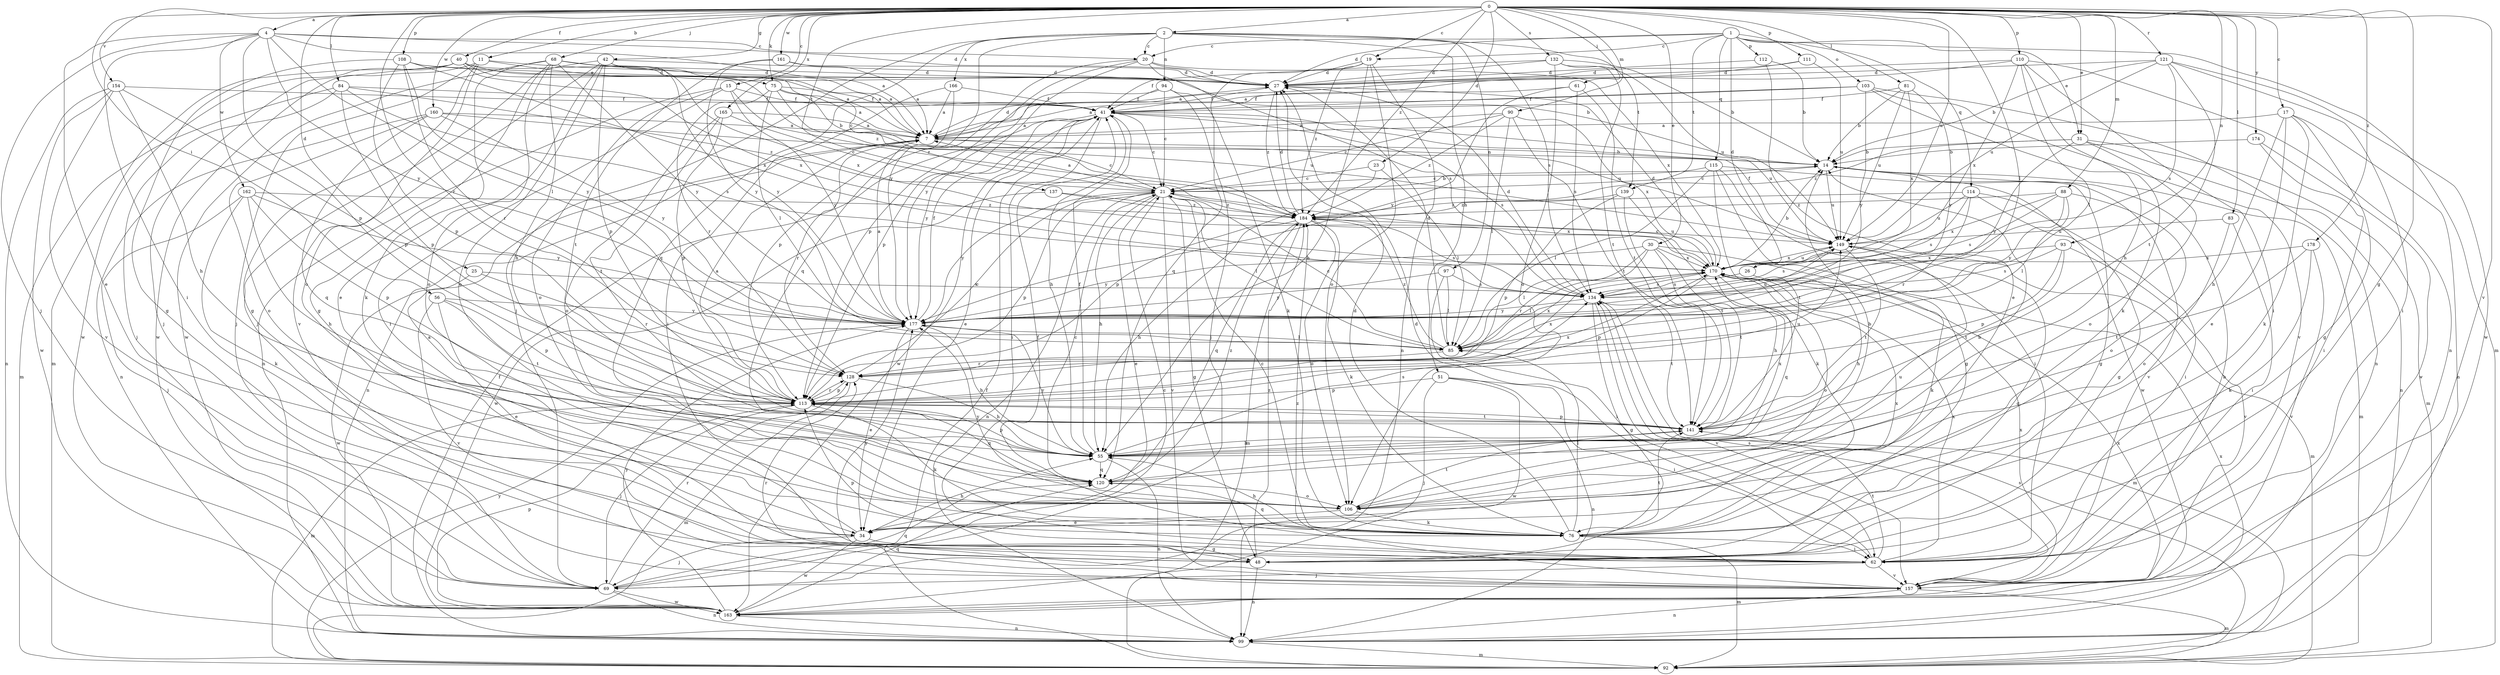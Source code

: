 strict digraph  {
0;
1;
2;
4;
7;
11;
14;
15;
17;
19;
20;
21;
23;
25;
26;
27;
30;
31;
34;
40;
41;
42;
48;
51;
55;
56;
61;
62;
68;
69;
75;
76;
81;
83;
84;
85;
88;
90;
92;
93;
94;
97;
99;
103;
106;
108;
110;
111;
112;
113;
114;
115;
120;
121;
128;
132;
134;
137;
139;
141;
149;
154;
157;
160;
161;
162;
163;
165;
166;
170;
174;
177;
178;
184;
0 -> 2  [label=a];
0 -> 4  [label=a];
0 -> 11  [label=b];
0 -> 15  [label=c];
0 -> 17  [label=c];
0 -> 19  [label=c];
0 -> 23  [label=d];
0 -> 25  [label=d];
0 -> 30  [label=e];
0 -> 31  [label=e];
0 -> 40  [label=f];
0 -> 42  [label=g];
0 -> 48  [label=g];
0 -> 56  [label=i];
0 -> 61  [label=i];
0 -> 68  [label=j];
0 -> 75  [label=k];
0 -> 81  [label=l];
0 -> 83  [label=l];
0 -> 84  [label=l];
0 -> 85  [label=l];
0 -> 88  [label=m];
0 -> 90  [label=m];
0 -> 93  [label=n];
0 -> 108  [label=p];
0 -> 110  [label=p];
0 -> 111  [label=p];
0 -> 121  [label=r];
0 -> 128  [label=r];
0 -> 132  [label=s];
0 -> 137  [label=t];
0 -> 149  [label=u];
0 -> 154  [label=v];
0 -> 157  [label=v];
0 -> 160  [label=w];
0 -> 161  [label=w];
0 -> 165  [label=x];
0 -> 174  [label=y];
0 -> 178  [label=z];
0 -> 184  [label=z];
1 -> 19  [label=c];
1 -> 20  [label=c];
1 -> 26  [label=d];
1 -> 27  [label=d];
1 -> 31  [label=e];
1 -> 92  [label=m];
1 -> 103  [label=o];
1 -> 112  [label=p];
1 -> 114  [label=q];
1 -> 115  [label=q];
1 -> 139  [label=t];
2 -> 20  [label=c];
2 -> 51  [label=h];
2 -> 69  [label=j];
2 -> 94  [label=n];
2 -> 97  [label=n];
2 -> 120  [label=q];
2 -> 134  [label=s];
2 -> 139  [label=t];
2 -> 166  [label=x];
2 -> 177  [label=y];
4 -> 7  [label=a];
4 -> 20  [label=c];
4 -> 27  [label=d];
4 -> 34  [label=e];
4 -> 62  [label=i];
4 -> 69  [label=j];
4 -> 85  [label=l];
4 -> 113  [label=p];
4 -> 162  [label=w];
4 -> 177  [label=y];
7 -> 14  [label=b];
7 -> 21  [label=c];
7 -> 27  [label=d];
7 -> 99  [label=n];
7 -> 128  [label=r];
11 -> 7  [label=a];
11 -> 27  [label=d];
11 -> 48  [label=g];
11 -> 69  [label=j];
11 -> 106  [label=o];
11 -> 163  [label=w];
14 -> 21  [label=c];
14 -> 48  [label=g];
14 -> 92  [label=m];
14 -> 149  [label=u];
14 -> 157  [label=v];
15 -> 41  [label=f];
15 -> 62  [label=i];
15 -> 99  [label=n];
15 -> 106  [label=o];
15 -> 177  [label=y];
15 -> 184  [label=z];
17 -> 7  [label=a];
17 -> 34  [label=e];
17 -> 48  [label=g];
17 -> 55  [label=h];
17 -> 76  [label=k];
17 -> 99  [label=n];
19 -> 27  [label=d];
19 -> 55  [label=h];
19 -> 99  [label=n];
19 -> 106  [label=o];
19 -> 120  [label=q];
19 -> 184  [label=z];
20 -> 27  [label=d];
20 -> 113  [label=p];
20 -> 120  [label=q];
20 -> 134  [label=s];
20 -> 170  [label=x];
20 -> 177  [label=y];
21 -> 7  [label=a];
21 -> 14  [label=b];
21 -> 34  [label=e];
21 -> 48  [label=g];
21 -> 55  [label=h];
21 -> 85  [label=l];
21 -> 99  [label=n];
21 -> 113  [label=p];
21 -> 157  [label=v];
21 -> 177  [label=y];
21 -> 184  [label=z];
23 -> 21  [label=c];
23 -> 85  [label=l];
23 -> 113  [label=p];
25 -> 128  [label=r];
25 -> 134  [label=s];
25 -> 163  [label=w];
26 -> 55  [label=h];
26 -> 134  [label=s];
27 -> 41  [label=f];
27 -> 184  [label=z];
30 -> 55  [label=h];
30 -> 76  [label=k];
30 -> 85  [label=l];
30 -> 128  [label=r];
30 -> 141  [label=t];
30 -> 170  [label=x];
30 -> 177  [label=y];
31 -> 14  [label=b];
31 -> 92  [label=m];
31 -> 99  [label=n];
31 -> 106  [label=o];
31 -> 177  [label=y];
31 -> 184  [label=z];
34 -> 7  [label=a];
34 -> 48  [label=g];
34 -> 55  [label=h];
34 -> 69  [label=j];
34 -> 163  [label=w];
40 -> 14  [label=b];
40 -> 69  [label=j];
40 -> 92  [label=m];
40 -> 163  [label=w];
40 -> 170  [label=x];
40 -> 184  [label=z];
40 -> 75  [label=e];
41 -> 7  [label=a];
41 -> 21  [label=c];
41 -> 34  [label=e];
41 -> 55  [label=h];
41 -> 62  [label=i];
41 -> 134  [label=s];
41 -> 149  [label=u];
41 -> 163  [label=w];
41 -> 177  [label=y];
42 -> 21  [label=c];
42 -> 27  [label=d];
42 -> 34  [label=e];
42 -> 69  [label=j];
42 -> 106  [label=o];
42 -> 113  [label=p];
42 -> 157  [label=v];
42 -> 177  [label=y];
48 -> 99  [label=n];
48 -> 177  [label=y];
48 -> 184  [label=z];
51 -> 62  [label=i];
51 -> 69  [label=j];
51 -> 99  [label=n];
51 -> 113  [label=p];
51 -> 163  [label=w];
55 -> 41  [label=f];
55 -> 99  [label=n];
55 -> 113  [label=p];
55 -> 120  [label=q];
55 -> 134  [label=s];
55 -> 170  [label=x];
55 -> 177  [label=y];
56 -> 34  [label=e];
56 -> 113  [label=p];
56 -> 141  [label=t];
56 -> 157  [label=v];
56 -> 177  [label=y];
61 -> 41  [label=f];
61 -> 134  [label=s];
61 -> 141  [label=t];
61 -> 177  [label=y];
62 -> 27  [label=d];
62 -> 41  [label=f];
62 -> 69  [label=j];
62 -> 113  [label=p];
62 -> 141  [label=t];
62 -> 157  [label=v];
62 -> 170  [label=x];
68 -> 7  [label=a];
68 -> 27  [label=d];
68 -> 48  [label=g];
68 -> 55  [label=h];
68 -> 76  [label=k];
68 -> 106  [label=o];
68 -> 163  [label=w];
68 -> 170  [label=x];
68 -> 177  [label=y];
69 -> 21  [label=c];
69 -> 99  [label=n];
69 -> 120  [label=q];
69 -> 128  [label=r];
69 -> 163  [label=w];
75 -> 7  [label=a];
75 -> 14  [label=b];
75 -> 41  [label=f];
75 -> 85  [label=l];
75 -> 128  [label=r];
75 -> 149  [label=u];
76 -> 21  [label=c];
76 -> 27  [label=d];
76 -> 55  [label=h];
76 -> 62  [label=i];
76 -> 85  [label=l];
76 -> 92  [label=m];
76 -> 120  [label=q];
76 -> 141  [label=t];
76 -> 170  [label=x];
81 -> 14  [label=b];
81 -> 41  [label=f];
81 -> 149  [label=u];
81 -> 170  [label=x];
81 -> 177  [label=y];
83 -> 62  [label=i];
83 -> 106  [label=o];
83 -> 149  [label=u];
84 -> 41  [label=f];
84 -> 69  [label=j];
84 -> 92  [label=m];
84 -> 113  [label=p];
84 -> 134  [label=s];
84 -> 184  [label=z];
85 -> 21  [label=c];
85 -> 27  [label=d];
85 -> 128  [label=r];
85 -> 170  [label=x];
85 -> 184  [label=z];
88 -> 85  [label=l];
88 -> 106  [label=o];
88 -> 134  [label=s];
88 -> 170  [label=x];
88 -> 177  [label=y];
88 -> 184  [label=z];
90 -> 7  [label=a];
90 -> 21  [label=c];
90 -> 85  [label=l];
90 -> 141  [label=t];
90 -> 170  [label=x];
90 -> 184  [label=z];
92 -> 41  [label=f];
92 -> 134  [label=s];
92 -> 177  [label=y];
93 -> 113  [label=p];
93 -> 134  [label=s];
93 -> 141  [label=t];
93 -> 157  [label=v];
93 -> 170  [label=x];
94 -> 21  [label=c];
94 -> 41  [label=f];
94 -> 69  [label=j];
94 -> 76  [label=k];
94 -> 113  [label=p];
97 -> 62  [label=i];
97 -> 85  [label=l];
97 -> 134  [label=s];
97 -> 177  [label=y];
99 -> 41  [label=f];
99 -> 92  [label=m];
99 -> 170  [label=x];
103 -> 7  [label=a];
103 -> 41  [label=f];
103 -> 76  [label=k];
103 -> 99  [label=n];
103 -> 157  [label=v];
103 -> 177  [label=y];
106 -> 14  [label=b];
106 -> 34  [label=e];
106 -> 76  [label=k];
106 -> 141  [label=t];
106 -> 149  [label=u];
106 -> 177  [label=y];
108 -> 7  [label=a];
108 -> 27  [label=d];
108 -> 48  [label=g];
108 -> 113  [label=p];
108 -> 128  [label=r];
108 -> 170  [label=x];
108 -> 177  [label=y];
110 -> 7  [label=a];
110 -> 27  [label=d];
110 -> 55  [label=h];
110 -> 62  [label=i];
110 -> 85  [label=l];
110 -> 99  [label=n];
110 -> 170  [label=x];
111 -> 7  [label=a];
111 -> 27  [label=d];
111 -> 149  [label=u];
112 -> 14  [label=b];
112 -> 27  [label=d];
112 -> 34  [label=e];
113 -> 7  [label=a];
113 -> 69  [label=j];
113 -> 76  [label=k];
113 -> 92  [label=m];
113 -> 120  [label=q];
113 -> 128  [label=r];
113 -> 141  [label=t];
113 -> 149  [label=u];
113 -> 170  [label=x];
114 -> 48  [label=g];
114 -> 62  [label=i];
114 -> 128  [label=r];
114 -> 134  [label=s];
114 -> 149  [label=u];
114 -> 184  [label=z];
115 -> 21  [label=c];
115 -> 48  [label=g];
115 -> 62  [label=i];
115 -> 85  [label=l];
115 -> 141  [label=t];
115 -> 163  [label=w];
120 -> 14  [label=b];
120 -> 21  [label=c];
120 -> 106  [label=o];
120 -> 184  [label=z];
121 -> 14  [label=b];
121 -> 27  [label=d];
121 -> 62  [label=i];
121 -> 134  [label=s];
121 -> 141  [label=t];
121 -> 149  [label=u];
121 -> 163  [label=w];
128 -> 21  [label=c];
128 -> 55  [label=h];
128 -> 92  [label=m];
128 -> 113  [label=p];
128 -> 170  [label=x];
132 -> 14  [label=b];
132 -> 27  [label=d];
132 -> 41  [label=f];
132 -> 106  [label=o];
132 -> 141  [label=t];
132 -> 149  [label=u];
134 -> 27  [label=d];
134 -> 48  [label=g];
134 -> 92  [label=m];
134 -> 141  [label=t];
134 -> 157  [label=v];
134 -> 177  [label=y];
137 -> 163  [label=w];
137 -> 170  [label=x];
137 -> 184  [label=z];
139 -> 76  [label=k];
139 -> 113  [label=p];
139 -> 141  [label=t];
139 -> 184  [label=z];
141 -> 55  [label=h];
141 -> 113  [label=p];
149 -> 41  [label=f];
149 -> 48  [label=g];
149 -> 92  [label=m];
149 -> 134  [label=s];
149 -> 141  [label=t];
149 -> 170  [label=x];
154 -> 41  [label=f];
154 -> 55  [label=h];
154 -> 99  [label=n];
154 -> 113  [label=p];
154 -> 157  [label=v];
154 -> 163  [label=w];
157 -> 14  [label=b];
157 -> 92  [label=m];
157 -> 99  [label=n];
157 -> 128  [label=r];
157 -> 134  [label=s];
157 -> 170  [label=x];
157 -> 184  [label=z];
160 -> 7  [label=a];
160 -> 99  [label=n];
160 -> 106  [label=o];
160 -> 120  [label=q];
160 -> 149  [label=u];
160 -> 177  [label=y];
161 -> 7  [label=a];
161 -> 27  [label=d];
161 -> 141  [label=t];
161 -> 177  [label=y];
162 -> 55  [label=h];
162 -> 69  [label=j];
162 -> 76  [label=k];
162 -> 113  [label=p];
162 -> 177  [label=y];
162 -> 184  [label=z];
163 -> 99  [label=n];
163 -> 113  [label=p];
163 -> 120  [label=q];
163 -> 170  [label=x];
163 -> 177  [label=y];
165 -> 7  [label=a];
165 -> 21  [label=c];
165 -> 106  [label=o];
165 -> 113  [label=p];
165 -> 141  [label=t];
166 -> 7  [label=a];
166 -> 41  [label=f];
166 -> 62  [label=i];
166 -> 113  [label=p];
170 -> 14  [label=b];
170 -> 21  [label=c];
170 -> 27  [label=d];
170 -> 85  [label=l];
170 -> 106  [label=o];
170 -> 113  [label=p];
170 -> 120  [label=q];
170 -> 134  [label=s];
170 -> 149  [label=u];
174 -> 14  [label=b];
174 -> 62  [label=i];
174 -> 163  [label=w];
177 -> 7  [label=a];
177 -> 34  [label=e];
177 -> 41  [label=f];
177 -> 55  [label=h];
177 -> 85  [label=l];
177 -> 149  [label=u];
178 -> 76  [label=k];
178 -> 141  [label=t];
178 -> 157  [label=v];
178 -> 170  [label=x];
184 -> 27  [label=d];
184 -> 55  [label=h];
184 -> 76  [label=k];
184 -> 92  [label=m];
184 -> 106  [label=o];
184 -> 120  [label=q];
184 -> 134  [label=s];
184 -> 149  [label=u];
}
